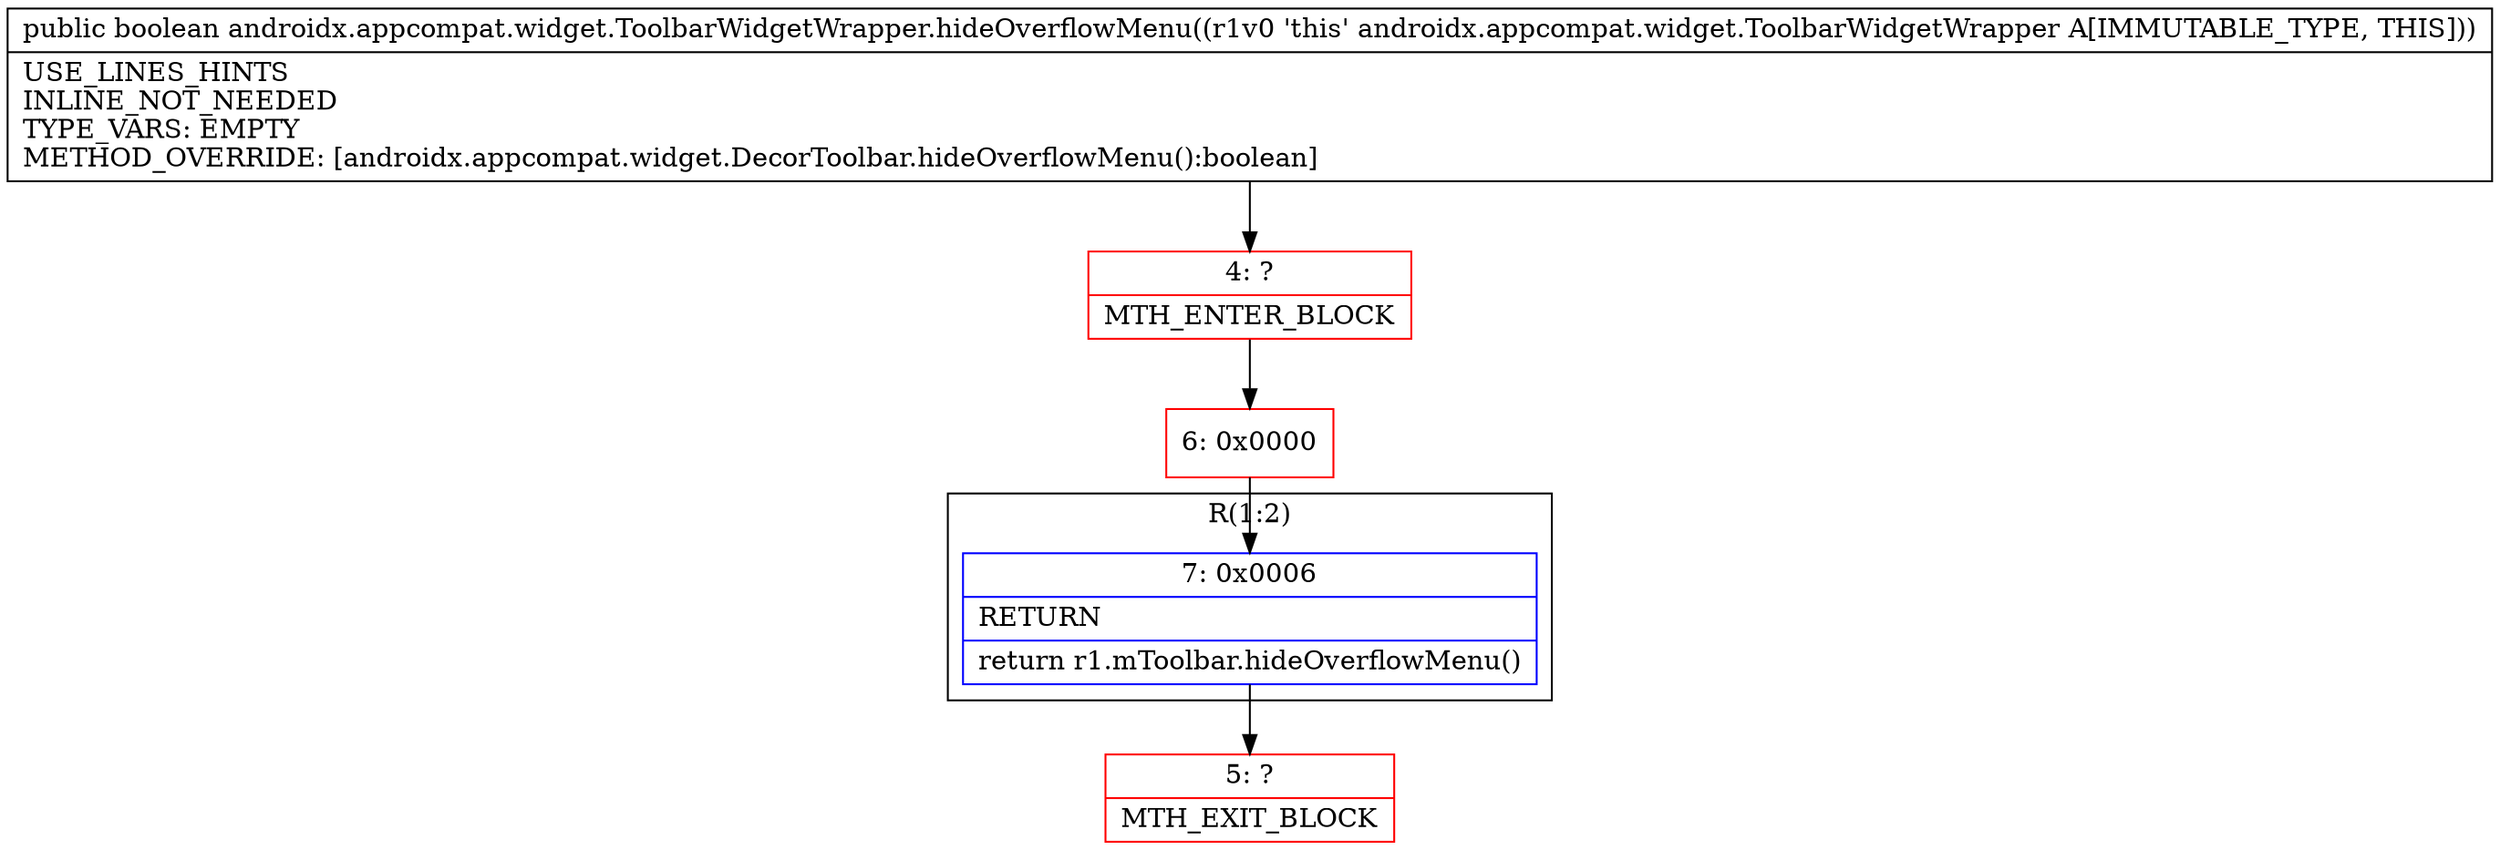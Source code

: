 digraph "CFG forandroidx.appcompat.widget.ToolbarWidgetWrapper.hideOverflowMenu()Z" {
subgraph cluster_Region_202803827 {
label = "R(1:2)";
node [shape=record,color=blue];
Node_7 [shape=record,label="{7\:\ 0x0006|RETURN\l|return r1.mToolbar.hideOverflowMenu()\l}"];
}
Node_4 [shape=record,color=red,label="{4\:\ ?|MTH_ENTER_BLOCK\l}"];
Node_6 [shape=record,color=red,label="{6\:\ 0x0000}"];
Node_5 [shape=record,color=red,label="{5\:\ ?|MTH_EXIT_BLOCK\l}"];
MethodNode[shape=record,label="{public boolean androidx.appcompat.widget.ToolbarWidgetWrapper.hideOverflowMenu((r1v0 'this' androidx.appcompat.widget.ToolbarWidgetWrapper A[IMMUTABLE_TYPE, THIS]))  | USE_LINES_HINTS\lINLINE_NOT_NEEDED\lTYPE_VARS: EMPTY\lMETHOD_OVERRIDE: [androidx.appcompat.widget.DecorToolbar.hideOverflowMenu():boolean]\l}"];
MethodNode -> Node_4;Node_7 -> Node_5;
Node_4 -> Node_6;
Node_6 -> Node_7;
}

